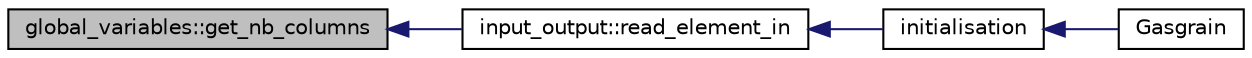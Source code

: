 digraph G
{
  edge [fontname="Helvetica",fontsize="10",labelfontname="Helvetica",labelfontsize="10"];
  node [fontname="Helvetica",fontsize="10",shape=record];
  rankdir=LR;
  Node1 [label="global_variables::get_nb_columns",height=0.2,width=0.4,color="black", fillcolor="grey75", style="filled" fontcolor="black"];
  Node1 -> Node2 [dir=back,color="midnightblue",fontsize="10",style="solid",fontname="Helvetica"];
  Node2 [label="input_output::read_element_in",height=0.2,width=0.4,color="black", fillcolor="white", style="filled",URL="$namespaceinput__output.html#a96b5cc000a0ee627ea3d6ce017dca87b",tooltip="Read name and mass of all &#39;basic&#39; elements (basic brick for molecules such as H, He and so on)..."];
  Node2 -> Node3 [dir=back,color="midnightblue",fontsize="10",style="solid",fontname="Helvetica"];
  Node3 [label="initialisation",height=0.2,width=0.4,color="black", fillcolor="white", style="filled",URL="$nautilus_8f90.html#a568414246db75acf75fb8fd7ebc909b2",tooltip="Routine that contain all initialisation that needs to be done in the code before the integration..."];
  Node3 -> Node4 [dir=back,color="midnightblue",fontsize="10",style="solid",fontname="Helvetica"];
  Node4 [label="Gasgrain",height=0.2,width=0.4,color="black", fillcolor="white", style="filled",URL="$nautilus_8f90.html#a581e8920671b59dd3be0bd0cd3a87373"];
}
